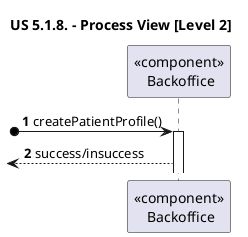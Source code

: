 @startuml

title "US 5.1.8. - Process View [Level 2]"

autonumber

participant "<<component>>\n Backoffice" as bo

[o-> bo: createPatientProfile()
activate bo
<-- bo: success/insuccess


@enduml